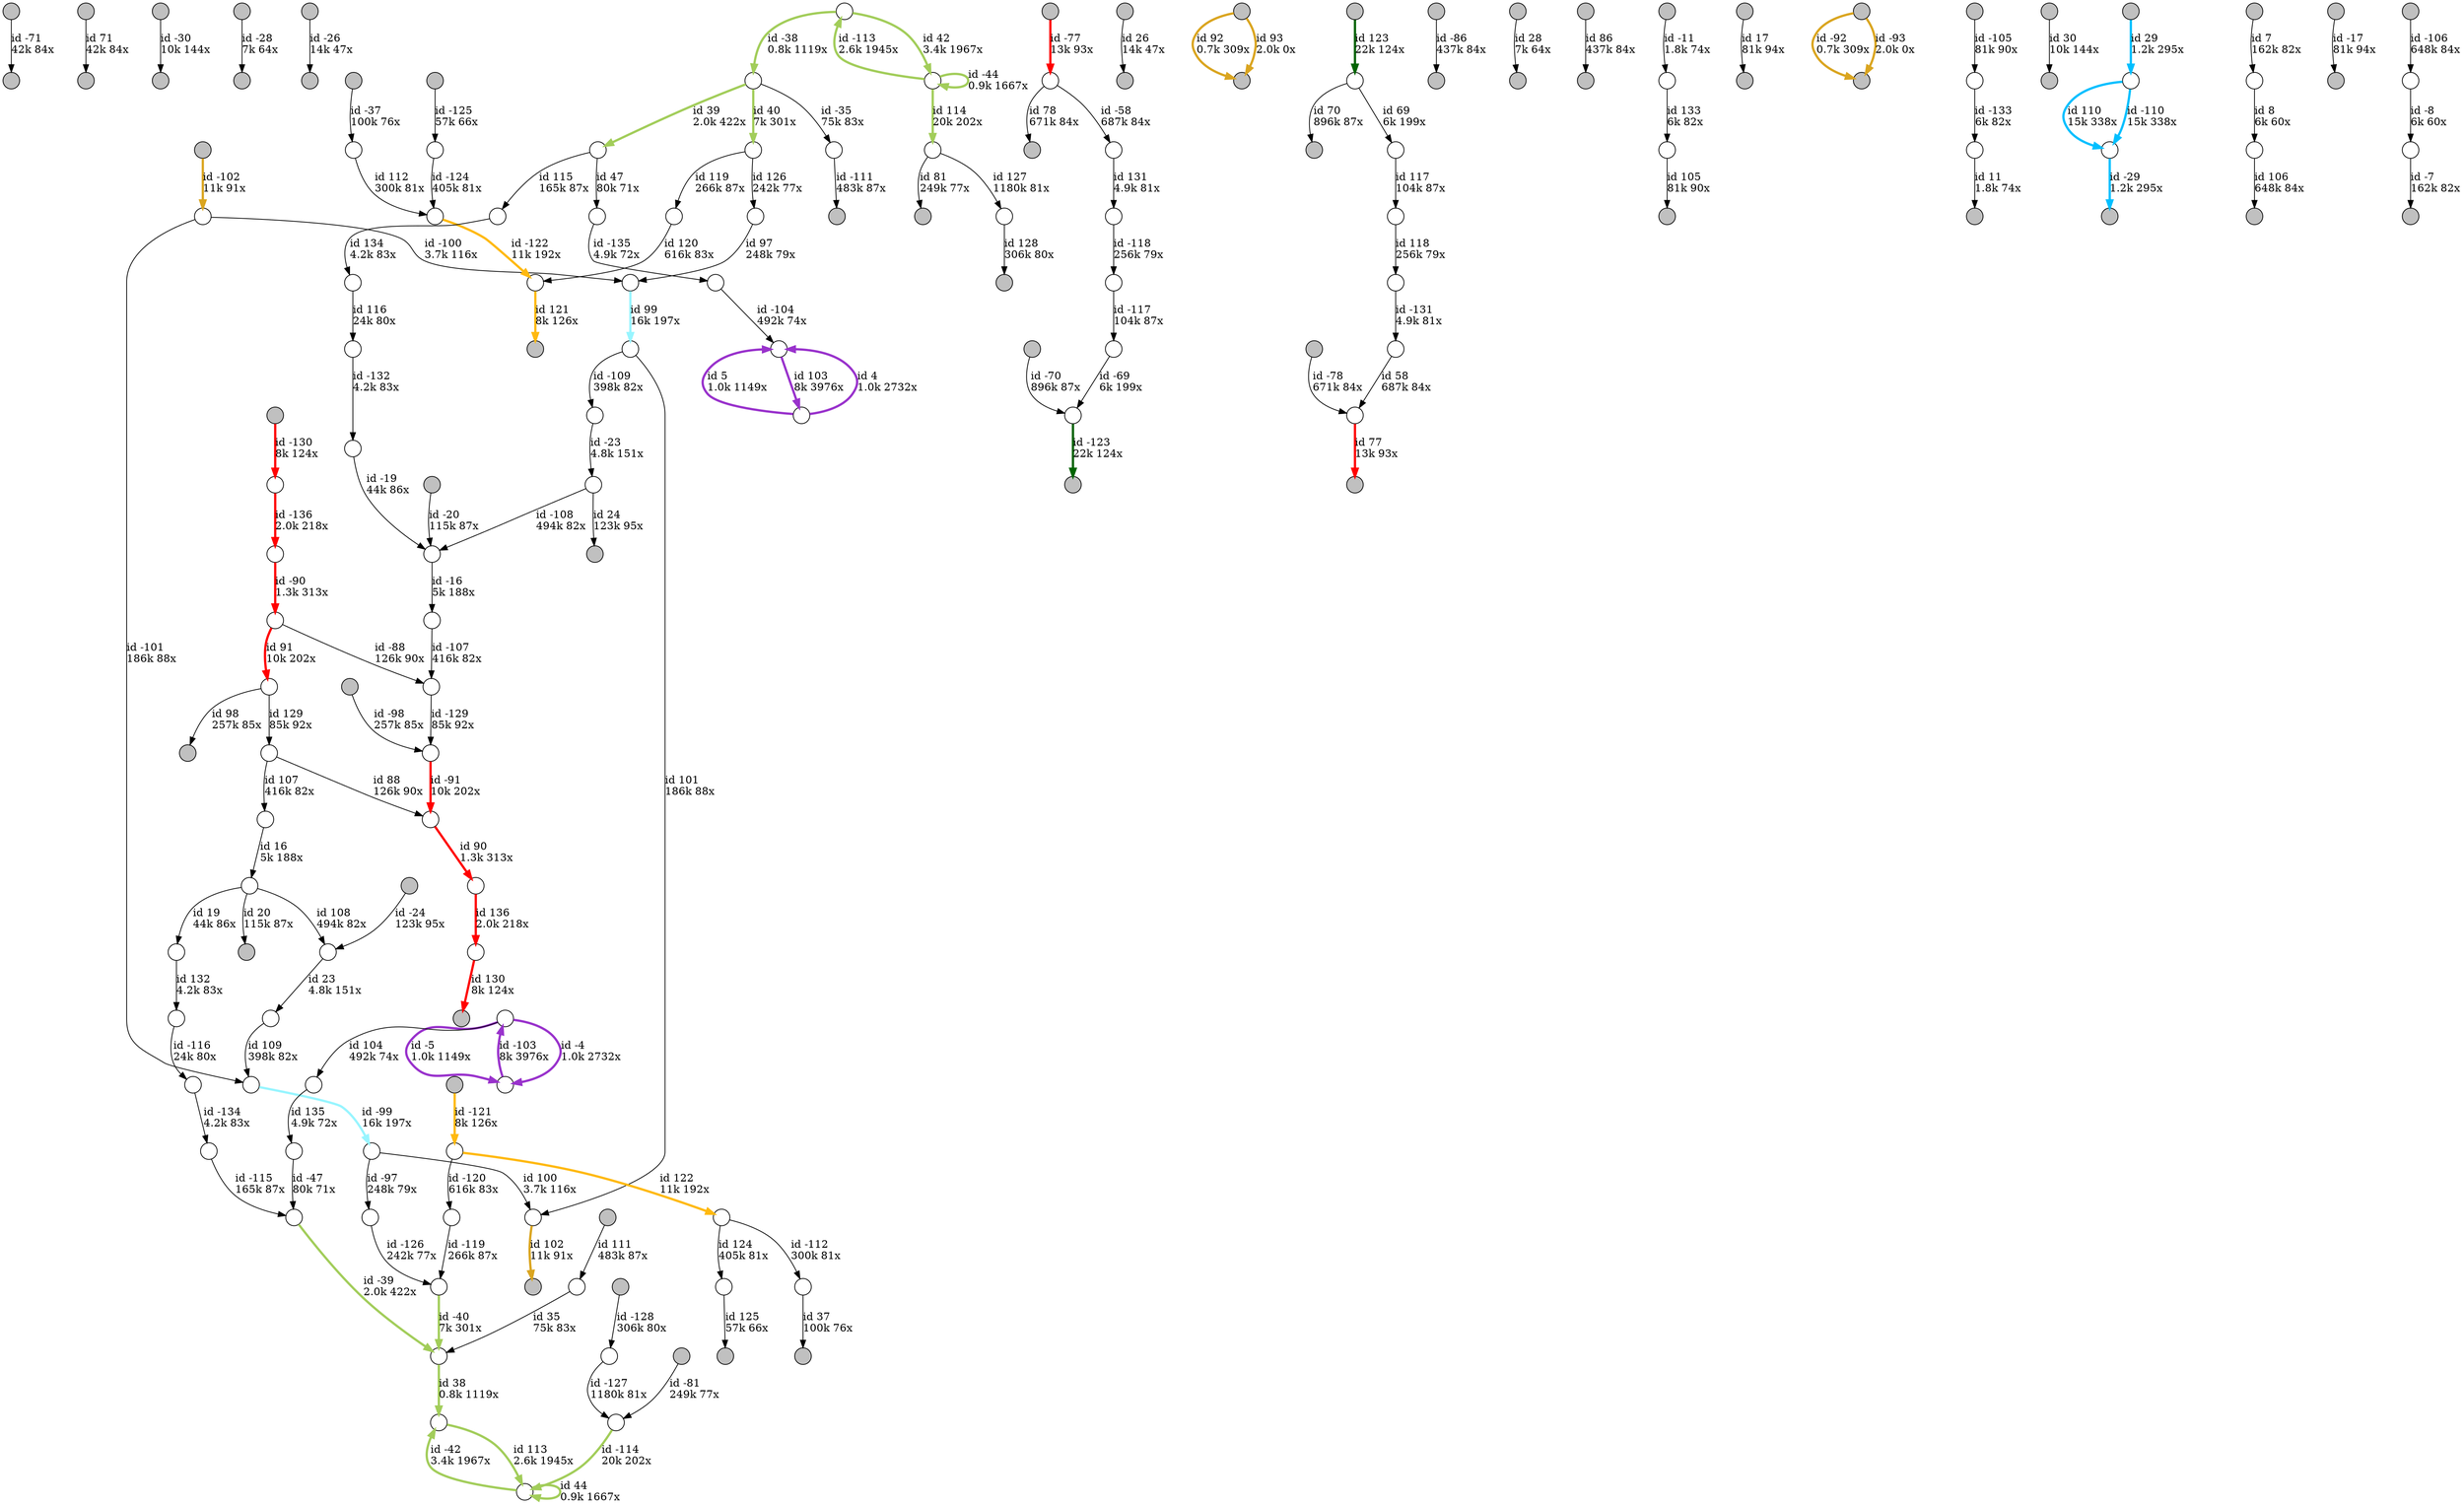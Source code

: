 digraph {
nodesep = 0.5;
node [shape = circle, label = "", height = 0.3];
"0" [style = "filled", fillcolor = "grey"];
"1" [style = "filled", fillcolor = "grey"];
"2" [style = "filled", fillcolor = "grey"];
"3" [style = "filled", fillcolor = "grey"];
"4" [style = "filled", fillcolor = "grey"];
"5" [style = "filled", fillcolor = "grey"];
"6" [style = "filled", fillcolor = "grey"];
"7" [style = "filled", fillcolor = "grey"];
"8" [style = "filled", fillcolor = "grey"];
"9" [style = "filled", fillcolor = "grey"];
"10" [style = "filled", fillcolor = "grey"];
"11" [style = "filled", fillcolor = "grey"];
"12" [style = "filled", fillcolor = "grey"];
"13" [style = "filled", fillcolor = "grey"];
"14" [style = "filled", fillcolor = "grey"];
"15" [style = "filled", fillcolor = "grey"];
"16" [style = "filled", fillcolor = "grey"];
"17" [style = "filled", fillcolor = "grey"];
"18" [style = "filled", fillcolor = "grey"];
"19" [style = "filled", fillcolor = "grey"];
"20" [style = "filled", fillcolor = "grey"];
"21" [style = "filled", fillcolor = "grey"];
"22" [style = "filled", fillcolor = "grey"];
"23" [style = "filled", fillcolor = "grey"];
"24" [style = "filled", fillcolor = "grey"];
"25" [style = "filled", fillcolor = "grey"];
"26" [style = "filled", fillcolor = "grey"];
"27" [style = "filled", fillcolor = "grey"];
"28" [style = "filled", fillcolor = "grey"];
"29" [style = "filled", fillcolor = "grey"];
"30" [style = "filled", fillcolor = "grey"];
"31" [style = "filled", fillcolor = "grey"];
"32" [style = "filled", fillcolor = "grey"];
"33" [style = "filled", fillcolor = "grey"];
"34" [style = "filled", fillcolor = "grey"];
"35" [style = "filled", fillcolor = "grey"];
"36" [style = "filled", fillcolor = "grey"];
"37" [style = "filled", fillcolor = "grey"];
"38" [style = "filled", fillcolor = "grey"];
"39" [style = "filled", fillcolor = "grey"];
"40" [style = "filled", fillcolor = "grey"];
"41" [style = "filled", fillcolor = "grey"];
"42" [style = "filled", fillcolor = "grey"];
"43" [style = "filled", fillcolor = "grey"];
"44" [style = "filled", fillcolor = "grey"];
"45" [style = "filled", fillcolor = "grey"];
"46" [style = "filled", fillcolor = "grey"];
"47" [style = "filled", fillcolor = "grey"];
"48" [style = "filled", fillcolor = "grey"];
"49" [style = "filled", fillcolor = "grey"];
"50" [style = "filled", fillcolor = "grey"];
"51" [style = "filled", fillcolor = "grey"];
"52" [style = "filled", fillcolor = "grey"];
"53" [style = "filled", fillcolor = "grey"];
"54" [style = "filled", fillcolor = "grey"];
"55" [style = "filled", fillcolor = "grey"];
"56" [style = "filled", fillcolor = "grey"];
"57" [style = "filled", fillcolor = "grey"];
"58" [style = "filled", fillcolor = "grey"];
"59" [style = "filled", fillcolor = "grey"];
"60" [style = "filled", fillcolor = "grey"];
"61" [style = "filled", fillcolor = "grey"];
"62" [style = "filled", fillcolor = "grey"];
"63" [style = "filled", fillcolor = "grey"];
"64" [style = "filled", fillcolor = "grey"];
"65" [style = "filled", fillcolor = "grey"];
"66" [style = "filled", fillcolor = "grey"];
"67" [style = "filled", fillcolor = "grey"];
"68" -> "69" [label = "id 4\l1.0k 2732x", color = "darkorchid" , penwidth = 3] ;
"70" -> "71" [label = "id -4\l1.0k 2732x", color = "darkorchid" , penwidth = 3] ;
"68" -> "69" [label = "id 5\l1.0k 1149x", color = "darkorchid" , penwidth = 3] ;
"70" -> "71" [label = "id -5\l1.0k 1149x", color = "darkorchid" , penwidth = 3] ;
"64" -> "72" [label = "id 7\l162k 82x", color = "black"] ;
"73" -> "65" [label = "id -7\l162k 82x", color = "black"] ;
"72" -> "74" [label = "id 8\l6k 60x", color = "black"] ;
"75" -> "73" [label = "id -8\l6k 60x", color = "black"] ;
"76" -> "42" [label = "id 11\l1.8k 74x", color = "black"] ;
"37" -> "77" [label = "id -11\l1.8k 74x", color = "black"] ;
"78" -> "79" [label = "id 16\l5k 188x", color = "black"] ;
"80" -> "81" [label = "id -16\l5k 188x", color = "black"] ;
"59" -> "34" [label = "id 17\l81k 94x", color = "black"] ;
"56" -> "52" [label = "id -17\l81k 94x", color = "black"] ;
"79" -> "82" [label = "id 19\l44k 86x", color = "black"] ;
"83" -> "80" [label = "id -19\l44k 86x", color = "black"] ;
"79" -> "5" [label = "id 20\l115k 87x", color = "black"] ;
"66" -> "80" [label = "id -20\l115k 87x", color = "black"] ;
"84" -> "85" [label = "id 23\l4.8k 151x", color = "black"] ;
"86" -> "87" [label = "id -23\l4.8k 151x", color = "black"] ;
"87" -> "7" [label = "id 24\l123k 95x", color = "black"] ;
"6" -> "84" [label = "id -24\l123k 95x", color = "black"] ;
"63" -> "17" [label = "id 26\l14k 47x", color = "black"] ;
"8" -> "4" [label = "id -26\l14k 47x", color = "black"] ;
"30" -> "27" [label = "id 28\l7k 64x", color = "black"] ;
"3" -> "53" [label = "id -28\l7k 64x", color = "black"] ;
"57" -> "88" [label = "id 29\l1.2k 295x", color = "deepskyblue1" , penwidth = 3] ;
"89" -> "50" [label = "id -29\l1.2k 295x", color = "deepskyblue1" , penwidth = 3] ;
"55" -> "47" [label = "id 30\l10k 144x", color = "black"] ;
"61" -> "2" [label = "id -30\l10k 144x", color = "black"] ;
"90" -> "91" [label = "id 35\l75k 83x", color = "black"] ;
"92" -> "93" [label = "id -35\l75k 83x", color = "black"] ;
"94" -> "15" [label = "id 37\l100k 76x", color = "black"] ;
"29" -> "95" [label = "id -37\l100k 76x", color = "black"] ;
"91" -> "96" [label = "id 38\l0.8k 1119x", color = "darkolivegreen3" , penwidth = 3] ;
"97" -> "92" [label = "id -38\l0.8k 1119x", color = "darkolivegreen3" , penwidth = 3] ;
"92" -> "98" [label = "id 39\l2.0k 422x", color = "darkolivegreen3" , penwidth = 3] ;
"99" -> "91" [label = "id -39\l2.0k 422x", color = "darkolivegreen3" , penwidth = 3] ;
"92" -> "100" [label = "id 40\l7k 301x", color = "darkolivegreen3" , penwidth = 3] ;
"101" -> "91" [label = "id -40\l7k 301x", color = "darkolivegreen3" , penwidth = 3] ;
"97" -> "102" [label = "id 42\l3.4k 1967x", color = "darkolivegreen3" , penwidth = 3] ;
"103" -> "96" [label = "id -42\l3.4k 1967x", color = "darkolivegreen3" , penwidth = 3] ;
"103" -> "103" [label = "id 44\l0.9k 1667x", color = "darkolivegreen3" , penwidth = 3] ;
"102" -> "102" [label = "id -44\l0.9k 1667x", color = "darkolivegreen3" , penwidth = 3] ;
"98" -> "104" [label = "id 47\l80k 71x", color = "black"] ;
"105" -> "99" [label = "id -47\l80k 71x", color = "black"] ;
"106" -> "107" [label = "id 58\l687k 84x", color = "black"] ;
"108" -> "109" [label = "id -58\l687k 84x", color = "black"] ;
"110" -> "111" [label = "id 69\l6k 199x", color = "black"] ;
"112" -> "113" [label = "id -69\l6k 199x", color = "black"] ;
"110" -> "25" [label = "id 70\l896k 87x", color = "black"] ;
"11" -> "113" [label = "id -70\l896k 87x", color = "black"] ;
"1" -> "22" [label = "id 71\l42k 84x", color = "black"] ;
"40" -> "0" [label = "id -71\l42k 84x", color = "black"] ;
"107" -> "32" [label = "id 77\l13k 93x", color = "red" , penwidth = 3] ;
"60" -> "108" [label = "id -77\l13k 93x", color = "red" , penwidth = 3] ;
"108" -> "20" [label = "id 78\l671k 84x", color = "black"] ;
"41" -> "107" [label = "id -78\l671k 84x", color = "black"] ;
"114" -> "49" [label = "id 81\l249k 77x", color = "black"] ;
"16" -> "115" [label = "id -81\l249k 77x", color = "black"] ;
"28" -> "35" [label = "id 86\l437k 84x", color = "black"] ;
"43" -> "26" [label = "id -86\l437k 84x", color = "black"] ;
"116" -> "117" [label = "id 88\l126k 90x", color = "black"] ;
"118" -> "119" [label = "id -88\l126k 90x", color = "black"] ;
"117" -> "120" [label = "id 90\l1.3k 313x", color = "red" , penwidth = 3] ;
"121" -> "118" [label = "id -90\l1.3k 313x", color = "red" , penwidth = 3] ;
"118" -> "122" [label = "id 91\l10k 202x", color = "red" , penwidth = 3] ;
"123" -> "117" [label = "id -91\l10k 202x", color = "red" , penwidth = 3] ;
"24" -> "23" [label = "id 92\l0.7k 309x", color = "goldenrod" , penwidth = 3] ;
"36" -> "46" [label = "id -92\l0.7k 309x", color = "goldenrod" , penwidth = 3] ;
"24" -> "23" [label = "id 93\l2.0k 0x", color = "goldenrod" , penwidth = 3] ;
"36" -> "46" [label = "id -93\l2.0k 0x", color = "goldenrod" , penwidth = 3] ;
"124" -> "125" [label = "id 97\l248k 79x", color = "black"] ;
"126" -> "127" [label = "id -97\l248k 79x", color = "black"] ;
"122" -> "45" [label = "id 98\l257k 85x", color = "black"] ;
"44" -> "123" [label = "id -98\l257k 85x", color = "black"] ;
"125" -> "128" [label = "id 99\l16k 197x", color = "cadetblue1" , penwidth = 3] ;
"129" -> "126" [label = "id -99\l16k 197x", color = "cadetblue1" , penwidth = 3] ;
"126" -> "130" [label = "id 100\l3.7k 116x", color = "black"] ;
"131" -> "125" [label = "id -100\l3.7k 116x", color = "black"] ;
"128" -> "130" [label = "id 101\l186k 88x", color = "black"] ;
"131" -> "129" [label = "id -101\l186k 88x", color = "black"] ;
"130" -> "13" [label = "id 102\l11k 91x", color = "goldenrod" , penwidth = 3] ;
"12" -> "131" [label = "id -102\l11k 91x", color = "goldenrod" , penwidth = 3] ;
"69" -> "68" [label = "id 103\l8k 3976x", color = "darkorchid" , penwidth = 3] ;
"71" -> "70" [label = "id -103\l8k 3976x", color = "darkorchid" , penwidth = 3] ;
"70" -> "132" [label = "id 104\l492k 74x", color = "black"] ;
"133" -> "69" [label = "id -104\l492k 74x", color = "black"] ;
"134" -> "33" [label = "id 105\l81k 90x", color = "black"] ;
"58" -> "135" [label = "id -105\l81k 90x", color = "black"] ;
"74" -> "51" [label = "id 106\l648k 84x", color = "black"] ;
"62" -> "75" [label = "id -106\l648k 84x", color = "black"] ;
"116" -> "78" [label = "id 107\l416k 82x", color = "black"] ;
"81" -> "119" [label = "id -107\l416k 82x", color = "black"] ;
"79" -> "84" [label = "id 108\l494k 82x", color = "black"] ;
"87" -> "80" [label = "id -108\l494k 82x", color = "black"] ;
"85" -> "129" [label = "id 109\l398k 82x", color = "black"] ;
"128" -> "86" [label = "id -109\l398k 82x", color = "black"] ;
"88" -> "89" [label = "id 110\l15k 338x", color = "deepskyblue1" , penwidth = 3] ;
"88" -> "89" [label = "id -110\l15k 338x", color = "deepskyblue1" , penwidth = 3] ;
"18" -> "90" [label = "id 111\l483k 87x", color = "black"] ;
"93" -> "67" [label = "id -111\l483k 87x", color = "black"] ;
"95" -> "136" [label = "id 112\l300k 81x", color = "black"] ;
"137" -> "94" [label = "id -112\l300k 81x", color = "black"] ;
"96" -> "103" [label = "id 113\l2.6k 1945x", color = "darkolivegreen3" , penwidth = 3] ;
"102" -> "97" [label = "id -113\l2.6k 1945x", color = "darkolivegreen3" , penwidth = 3] ;
"102" -> "114" [label = "id 114\l20k 202x", color = "darkolivegreen3" , penwidth = 3] ;
"115" -> "103" [label = "id -114\l20k 202x", color = "darkolivegreen3" , penwidth = 3] ;
"98" -> "138" [label = "id 115\l165k 87x", color = "black"] ;
"139" -> "99" [label = "id -115\l165k 87x", color = "black"] ;
"140" -> "141" [label = "id 116\l24k 80x", color = "black"] ;
"142" -> "143" [label = "id -116\l24k 80x", color = "black"] ;
"111" -> "144" [label = "id 117\l104k 87x", color = "black"] ;
"145" -> "112" [label = "id -117\l104k 87x", color = "black"] ;
"144" -> "146" [label = "id 118\l256k 79x", color = "black"] ;
"147" -> "145" [label = "id -118\l256k 79x", color = "black"] ;
"100" -> "148" [label = "id 119\l266k 87x", color = "black"] ;
"149" -> "101" [label = "id -119\l266k 87x", color = "black"] ;
"148" -> "150" [label = "id 120\l616k 83x", color = "black"] ;
"151" -> "149" [label = "id -120\l616k 83x", color = "black"] ;
"150" -> "39" [label = "id 121\l8k 126x", color = "darkgoldenrod1" , penwidth = 3] ;
"38" -> "151" [label = "id -121\l8k 126x", color = "darkgoldenrod1" , penwidth = 3] ;
"151" -> "137" [label = "id 122\l11k 192x", color = "darkgoldenrod1" , penwidth = 3] ;
"136" -> "150" [label = "id -122\l11k 192x", color = "darkgoldenrod1" , penwidth = 3] ;
"54" -> "110" [label = "id 123\l22k 124x", color = "darkgreen" , penwidth = 3] ;
"113" -> "10" [label = "id -123\l22k 124x", color = "darkgreen" , penwidth = 3] ;
"137" -> "152" [label = "id 124\l405k 81x", color = "black"] ;
"153" -> "136" [label = "id -124\l405k 81x", color = "black"] ;
"152" -> "19" [label = "id 125\l57k 66x", color = "black"] ;
"21" -> "153" [label = "id -125\l57k 66x", color = "black"] ;
"100" -> "124" [label = "id 126\l242k 77x", color = "black"] ;
"127" -> "101" [label = "id -126\l242k 77x", color = "black"] ;
"114" -> "154" [label = "id 127\l1180k 81x", color = "black"] ;
"155" -> "115" [label = "id -127\l1180k 81x", color = "black"] ;
"154" -> "9" [label = "id 128\l306k 80x", color = "black"] ;
"48" -> "155" [label = "id -128\l306k 80x", color = "black"] ;
"122" -> "116" [label = "id 129\l85k 92x", color = "black"] ;
"119" -> "123" [label = "id -129\l85k 92x", color = "black"] ;
"156" -> "14" [label = "id 130\l8k 124x", color = "red" , penwidth = 3] ;
"31" -> "157" [label = "id -130\l8k 124x", color = "red" , penwidth = 3] ;
"109" -> "147" [label = "id 131\l4.9k 81x", color = "black"] ;
"146" -> "106" [label = "id -131\l4.9k 81x", color = "black"] ;
"82" -> "142" [label = "id 132\l4.2k 83x", color = "black"] ;
"141" -> "83" [label = "id -132\l4.2k 83x", color = "black"] ;
"77" -> "134" [label = "id 133\l6k 82x", color = "black"] ;
"135" -> "76" [label = "id -133\l6k 82x", color = "black"] ;
"138" -> "140" [label = "id 134\l4.2k 83x", color = "black"] ;
"143" -> "139" [label = "id -134\l4.2k 83x", color = "black"] ;
"132" -> "105" [label = "id 135\l4.9k 72x", color = "black"] ;
"104" -> "133" [label = "id -135\l4.9k 72x", color = "black"] ;
"120" -> "156" [label = "id 136\l2.0k 218x", color = "red" , penwidth = 3] ;
"157" -> "121" [label = "id -136\l2.0k 218x", color = "red" , penwidth = 3] ;
}
